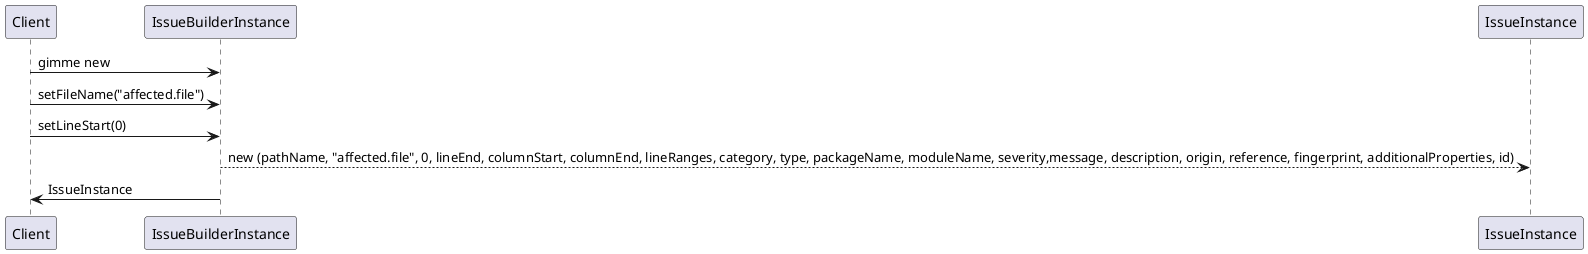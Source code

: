 @startuml
Client -> IssueBuilderInstance: gimme new

Client -> IssueBuilderInstance: setFileName("affected.file")
Client -> IssueBuilderInstance: setLineStart(0)

IssueBuilderInstance --> IssueInstance: new (pathName, "affected.file", 0, lineEnd, columnStart, columnEnd, lineRanges, category, type, packageName, moduleName, severity,message, description, origin, reference, fingerprint, additionalProperties, id)

IssueBuilderInstance -> Client: IssueInstance

@enduml